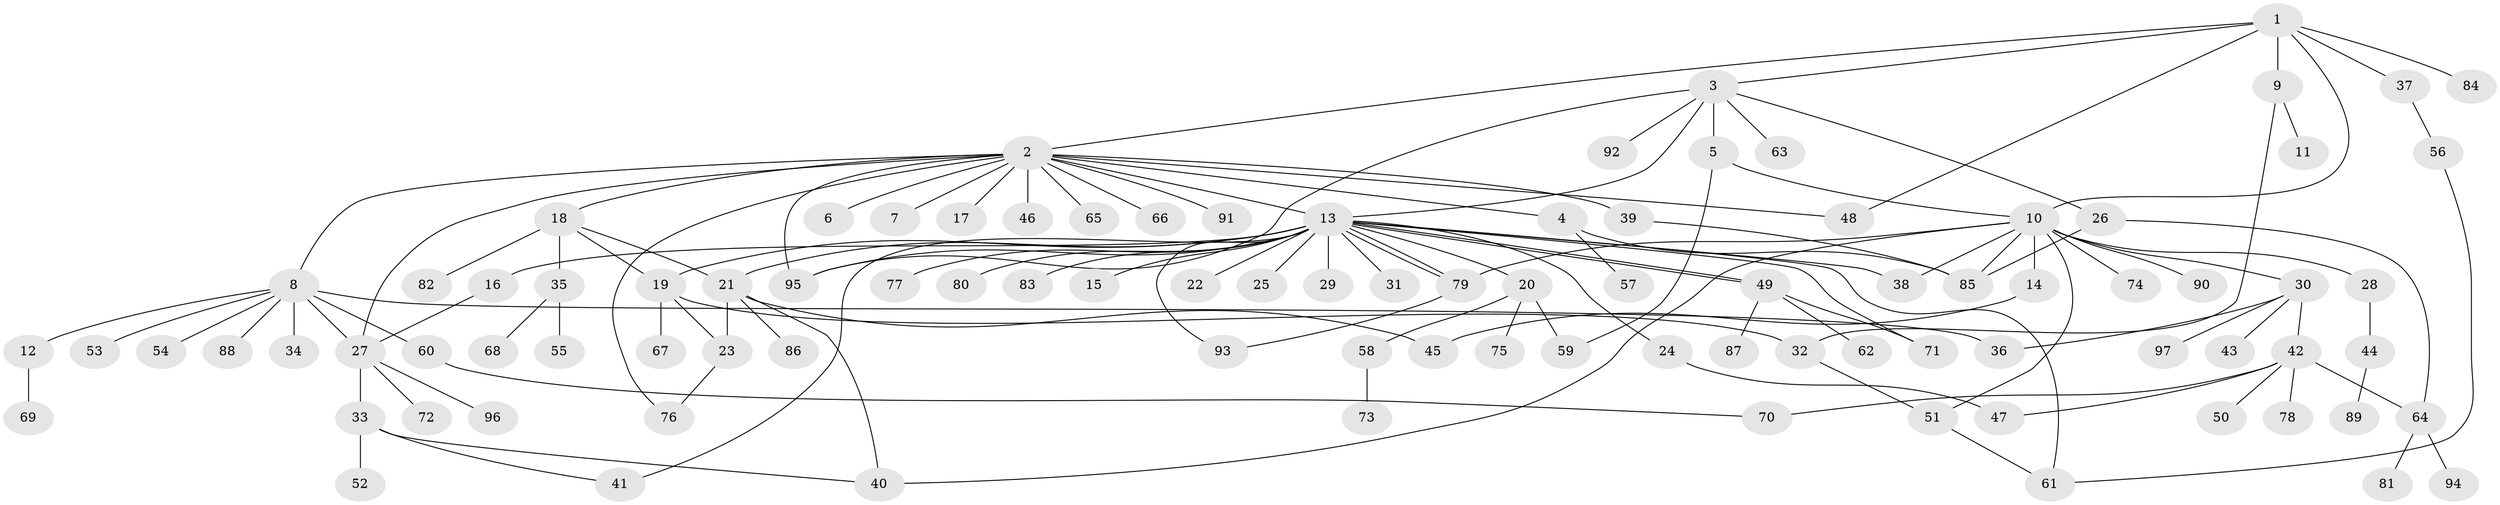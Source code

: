 // Generated by graph-tools (version 1.1) at 2025/35/03/09/25 02:35:43]
// undirected, 97 vertices, 129 edges
graph export_dot {
graph [start="1"]
  node [color=gray90,style=filled];
  1;
  2;
  3;
  4;
  5;
  6;
  7;
  8;
  9;
  10;
  11;
  12;
  13;
  14;
  15;
  16;
  17;
  18;
  19;
  20;
  21;
  22;
  23;
  24;
  25;
  26;
  27;
  28;
  29;
  30;
  31;
  32;
  33;
  34;
  35;
  36;
  37;
  38;
  39;
  40;
  41;
  42;
  43;
  44;
  45;
  46;
  47;
  48;
  49;
  50;
  51;
  52;
  53;
  54;
  55;
  56;
  57;
  58;
  59;
  60;
  61;
  62;
  63;
  64;
  65;
  66;
  67;
  68;
  69;
  70;
  71;
  72;
  73;
  74;
  75;
  76;
  77;
  78;
  79;
  80;
  81;
  82;
  83;
  84;
  85;
  86;
  87;
  88;
  89;
  90;
  91;
  92;
  93;
  94;
  95;
  96;
  97;
  1 -- 2;
  1 -- 3;
  1 -- 9;
  1 -- 10;
  1 -- 37;
  1 -- 48;
  1 -- 84;
  2 -- 4;
  2 -- 6;
  2 -- 7;
  2 -- 8;
  2 -- 13;
  2 -- 17;
  2 -- 18;
  2 -- 27;
  2 -- 39;
  2 -- 46;
  2 -- 48;
  2 -- 65;
  2 -- 66;
  2 -- 76;
  2 -- 91;
  2 -- 95;
  3 -- 5;
  3 -- 13;
  3 -- 26;
  3 -- 63;
  3 -- 92;
  3 -- 95;
  4 -- 57;
  4 -- 85;
  5 -- 10;
  5 -- 59;
  8 -- 12;
  8 -- 27;
  8 -- 34;
  8 -- 36;
  8 -- 53;
  8 -- 54;
  8 -- 60;
  8 -- 88;
  9 -- 11;
  9 -- 32;
  10 -- 14;
  10 -- 28;
  10 -- 30;
  10 -- 38;
  10 -- 40;
  10 -- 51;
  10 -- 74;
  10 -- 79;
  10 -- 85;
  10 -- 90;
  12 -- 69;
  13 -- 15;
  13 -- 16;
  13 -- 19;
  13 -- 20;
  13 -- 21;
  13 -- 22;
  13 -- 24;
  13 -- 25;
  13 -- 29;
  13 -- 31;
  13 -- 38;
  13 -- 41;
  13 -- 49;
  13 -- 49;
  13 -- 61;
  13 -- 71;
  13 -- 77;
  13 -- 79;
  13 -- 79;
  13 -- 80;
  13 -- 83;
  13 -- 93;
  13 -- 95;
  14 -- 45;
  16 -- 27;
  18 -- 19;
  18 -- 21;
  18 -- 35;
  18 -- 82;
  19 -- 23;
  19 -- 32;
  19 -- 67;
  20 -- 58;
  20 -- 59;
  20 -- 75;
  21 -- 23;
  21 -- 40;
  21 -- 45;
  21 -- 86;
  23 -- 76;
  24 -- 47;
  26 -- 64;
  26 -- 85;
  27 -- 33;
  27 -- 72;
  27 -- 96;
  28 -- 44;
  30 -- 36;
  30 -- 42;
  30 -- 43;
  30 -- 97;
  32 -- 51;
  33 -- 40;
  33 -- 41;
  33 -- 52;
  35 -- 55;
  35 -- 68;
  37 -- 56;
  39 -- 85;
  42 -- 47;
  42 -- 50;
  42 -- 64;
  42 -- 70;
  42 -- 78;
  44 -- 89;
  49 -- 62;
  49 -- 71;
  49 -- 87;
  51 -- 61;
  56 -- 61;
  58 -- 73;
  60 -- 70;
  64 -- 81;
  64 -- 94;
  79 -- 93;
}
